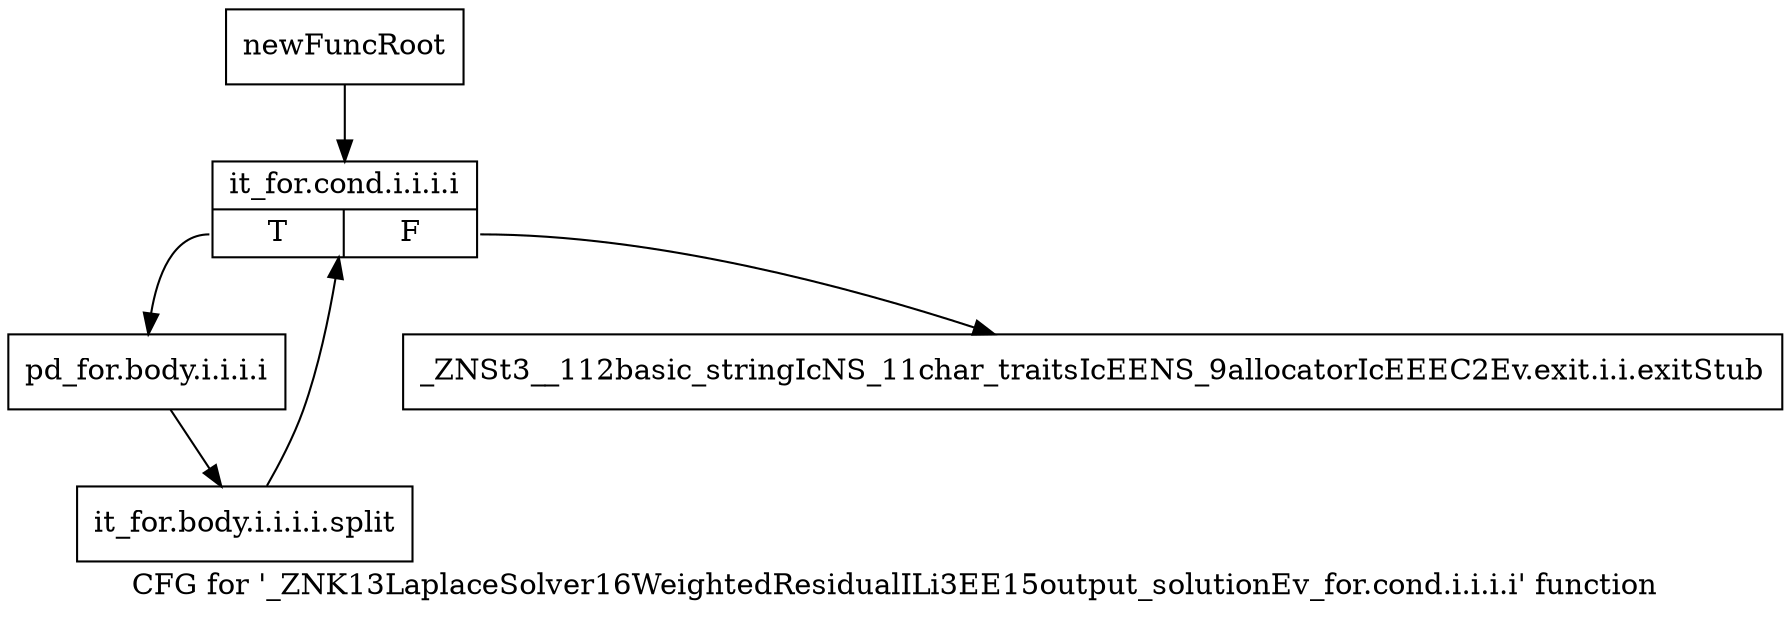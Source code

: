 digraph "CFG for '_ZNK13LaplaceSolver16WeightedResidualILi3EE15output_solutionEv_for.cond.i.i.i.i' function" {
	label="CFG for '_ZNK13LaplaceSolver16WeightedResidualILi3EE15output_solutionEv_for.cond.i.i.i.i' function";

	Node0x974ac40 [shape=record,label="{newFuncRoot}"];
	Node0x974ac40 -> Node0x974ace0;
	Node0x974ac90 [shape=record,label="{_ZNSt3__112basic_stringIcNS_11char_traitsIcEENS_9allocatorIcEEEC2Ev.exit.i.i.exitStub}"];
	Node0x974ace0 [shape=record,label="{it_for.cond.i.i.i.i|{<s0>T|<s1>F}}"];
	Node0x974ace0:s0 -> Node0x974ad30;
	Node0x974ace0:s1 -> Node0x974ac90;
	Node0x974ad30 [shape=record,label="{pd_for.body.i.i.i.i}"];
	Node0x974ad30 -> Node0xab3f6d0;
	Node0xab3f6d0 [shape=record,label="{it_for.body.i.i.i.i.split}"];
	Node0xab3f6d0 -> Node0x974ace0;
}
